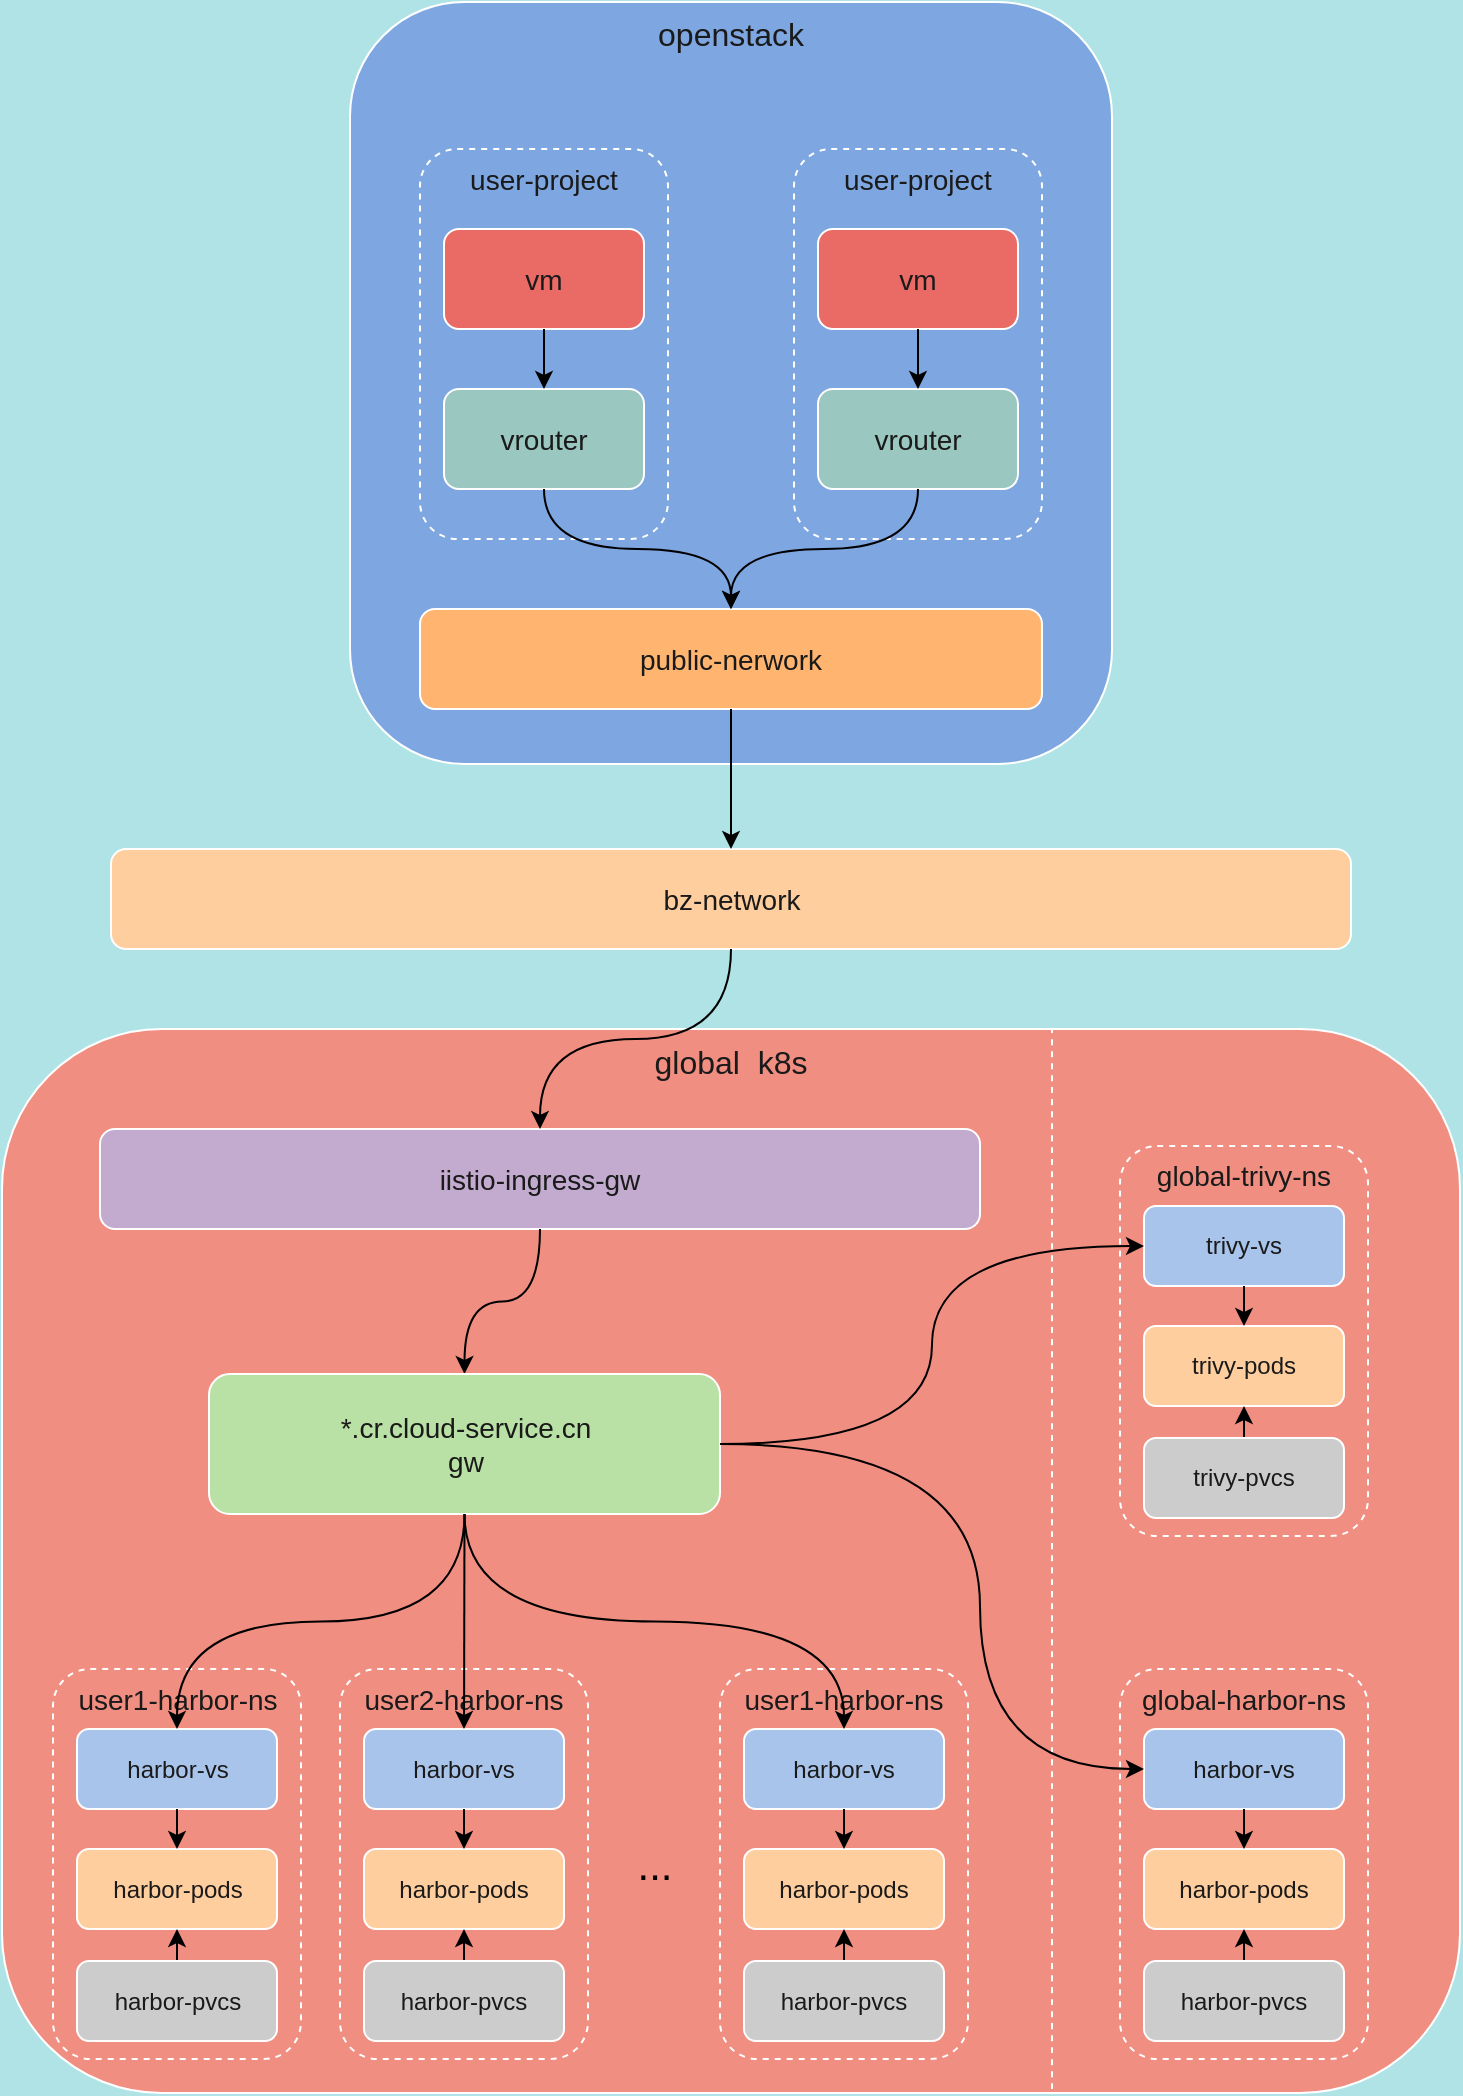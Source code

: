 <mxfile version="20.5.3" type="github">
  <diagram id="Bw5U5ilo471GasQTLUOP" name="第 1 页">
    <mxGraphModel dx="1426" dy="2053" grid="0" gridSize="10" guides="1" tooltips="1" connect="1" arrows="1" fold="1" page="0" pageScale="1" pageWidth="1169" pageHeight="827" background="#B0E3E6" math="0" shadow="0">
      <root>
        <mxCell id="0" />
        <mxCell id="1" parent="0" />
        <mxCell id="ASyyucTeVJ42tLMGHk16-120" value="" style="group" vertex="1" connectable="0" parent="1">
          <mxGeometry x="134" y="-928" width="729" height="1045.5" as="geometry" />
        </mxCell>
        <mxCell id="jF7H6Y1LhgNsABGmbEs7-26" value="global &amp;nbsp;k8s" style="rounded=1;whiteSpace=wrap;html=1;fontSize=16;verticalAlign=top;fillColor=#F08E81;strokeColor=#FFFFFF;fontColor=#1A1A1A;movable=1;resizable=1;rotatable=1;deletable=1;editable=1;connectable=1;container=0;" parent="ASyyucTeVJ42tLMGHk16-120" vertex="1">
          <mxGeometry y="513.5" width="729" height="532" as="geometry" />
        </mxCell>
        <mxCell id="jF7H6Y1LhgNsABGmbEs7-3" value="&lt;font style=&quot;font-size: 16px;&quot;&gt;openstack&lt;/font&gt;" style="whiteSpace=wrap;html=1;aspect=fixed;align=center;verticalAlign=top;rounded=1;fillColor=#7EA6E0;strokeColor=#FFFFFF;fontColor=#1A1A1A;movable=1;resizable=1;rotatable=1;deletable=1;editable=1;connectable=1;container=0;" parent="ASyyucTeVJ42tLMGHk16-120" vertex="1">
          <mxGeometry x="174" width="381" height="381" as="geometry" />
        </mxCell>
        <mxCell id="ASyyucTeVJ42tLMGHk16-22" value="..." style="text;html=1;resizable=0;autosize=1;align=center;verticalAlign=middle;points=[];fillColor=none;strokeColor=none;rounded=1;fontSize=21;horizontal=1;" vertex="1" parent="ASyyucTeVJ42tLMGHk16-120">
          <mxGeometry x="308" y="912.5" width="36" height="37" as="geometry" />
        </mxCell>
        <mxCell id="ASyyucTeVJ42tLMGHk16-31" value="" style="endArrow=none;dashed=1;html=1;rounded=1;strokeWidth=1;fontSize=8;strokeColor=#FFFFFF;curved=1;" edge="1" parent="ASyyucTeVJ42tLMGHk16-120">
          <mxGeometry width="50" height="50" relative="1" as="geometry">
            <mxPoint x="525" y="1043.5" as="sourcePoint" />
            <mxPoint x="525" y="513" as="targetPoint" />
          </mxGeometry>
        </mxCell>
        <mxCell id="ASyyucTeVJ42tLMGHk16-5" value="&lt;font style=&quot;font-size: 14px;&quot;&gt;iistio-ingress-gw&lt;/font&gt;" style="rounded=1;whiteSpace=wrap;html=1;fontSize=12;fillColor=#C3ABD0;strokeColor=#FFFFFF;fontColor=#1A1A1A;movable=1;resizable=1;rotatable=1;deletable=1;editable=1;connectable=1;container=0;" vertex="1" parent="ASyyucTeVJ42tLMGHk16-120">
          <mxGeometry x="49" y="563.5" width="440" height="50" as="geometry" />
        </mxCell>
        <mxCell id="ASyyucTeVJ42tLMGHk16-35" value="" style="group;rounded=1;" vertex="1" connectable="0" parent="ASyyucTeVJ42tLMGHk16-120">
          <mxGeometry x="25.5" y="833.5" width="124" height="195" as="geometry" />
        </mxCell>
        <mxCell id="-fVl2y54sio7S9Z7-DYn-5" value="user1-harbor-ns" style="rounded=1;whiteSpace=wrap;html=1;dashed=1;labelBackgroundColor=none;fontSize=14;verticalAlign=top;fillColor=none;strokeColor=#FFFFFF;fontColor=#1A1A1A;movable=1;resizable=1;rotatable=1;deletable=1;editable=1;connectable=1;container=0;" parent="ASyyucTeVJ42tLMGHk16-35" vertex="1">
          <mxGeometry width="124" height="195" as="geometry" />
        </mxCell>
        <mxCell id="-fVl2y54sio7S9Z7-DYn-6" value="harbor-pods" style="rounded=1;whiteSpace=wrap;html=1;fontSize=12;fillColor=#FFCE9F;strokeColor=#FFFFFF;fontColor=#1A1A1A;movable=1;resizable=1;rotatable=1;deletable=1;editable=1;connectable=1;container=0;" parent="ASyyucTeVJ42tLMGHk16-35" vertex="1">
          <mxGeometry x="12" y="90" width="100" height="40" as="geometry" />
        </mxCell>
        <mxCell id="-fVl2y54sio7S9Z7-DYn-12" style="edgeStyle=orthogonalEdgeStyle;rounded=1;orthogonalLoop=1;jettySize=auto;html=1;exitX=0.5;exitY=0;exitDx=0;exitDy=0;entryX=0.5;entryY=1;entryDx=0;entryDy=0;movable=1;resizable=1;rotatable=1;deletable=1;editable=1;connectable=1;curved=1;" parent="ASyyucTeVJ42tLMGHk16-35" source="-fVl2y54sio7S9Z7-DYn-7" target="-fVl2y54sio7S9Z7-DYn-6" edge="1">
          <mxGeometry relative="1" as="geometry" />
        </mxCell>
        <mxCell id="-fVl2y54sio7S9Z7-DYn-7" value="harbor-pvcs" style="rounded=1;whiteSpace=wrap;html=1;fontSize=12;fillColor=#CCCCCC;strokeColor=#FFFFFF;fontColor=#1A1A1A;movable=1;resizable=1;rotatable=1;deletable=1;editable=1;connectable=1;container=0;" parent="ASyyucTeVJ42tLMGHk16-35" vertex="1">
          <mxGeometry x="12" y="146" width="100" height="40" as="geometry" />
        </mxCell>
        <mxCell id="ASyyucTeVJ42tLMGHk16-33" value="harbor-vs" style="rounded=1;whiteSpace=wrap;html=1;fontSize=12;fillColor=#A9C4EB;strokeColor=#FFFFFF;fontColor=#1A1A1A;movable=1;resizable=1;rotatable=1;deletable=1;editable=1;connectable=1;container=0;" vertex="1" parent="ASyyucTeVJ42tLMGHk16-35">
          <mxGeometry x="12" y="30" width="100" height="40" as="geometry" />
        </mxCell>
        <mxCell id="ASyyucTeVJ42tLMGHk16-34" style="edgeStyle=orthogonalEdgeStyle;rounded=1;orthogonalLoop=1;jettySize=auto;html=1;exitX=0.5;exitY=1;exitDx=0;exitDy=0;entryX=0.5;entryY=0;entryDx=0;entryDy=0;strokeColor=#000000;strokeWidth=1;fontSize=8;endArrow=classic;endFill=1;curved=1;" edge="1" parent="ASyyucTeVJ42tLMGHk16-35" source="ASyyucTeVJ42tLMGHk16-33" target="-fVl2y54sio7S9Z7-DYn-6">
          <mxGeometry relative="1" as="geometry" />
        </mxCell>
        <mxCell id="ASyyucTeVJ42tLMGHk16-36" value="" style="group;rounded=1;" vertex="1" connectable="0" parent="ASyyucTeVJ42tLMGHk16-120">
          <mxGeometry x="169" y="833.5" width="124" height="195" as="geometry" />
        </mxCell>
        <mxCell id="ASyyucTeVJ42tLMGHk16-37" value="user2-harbor-ns" style="rounded=1;whiteSpace=wrap;html=1;dashed=1;labelBackgroundColor=none;fontSize=14;verticalAlign=top;fillColor=none;strokeColor=#FFFFFF;fontColor=#1A1A1A;movable=1;resizable=1;rotatable=1;deletable=1;editable=1;connectable=1;container=0;" vertex="1" parent="ASyyucTeVJ42tLMGHk16-36">
          <mxGeometry width="124" height="195" as="geometry" />
        </mxCell>
        <mxCell id="ASyyucTeVJ42tLMGHk16-38" value="harbor-pods" style="rounded=1;whiteSpace=wrap;html=1;fontSize=12;fillColor=#FFCE9F;strokeColor=#FFFFFF;fontColor=#1A1A1A;movable=1;resizable=1;rotatable=1;deletable=1;editable=1;connectable=1;container=0;" vertex="1" parent="ASyyucTeVJ42tLMGHk16-36">
          <mxGeometry x="12" y="90" width="100" height="40" as="geometry" />
        </mxCell>
        <mxCell id="ASyyucTeVJ42tLMGHk16-39" style="edgeStyle=orthogonalEdgeStyle;rounded=1;orthogonalLoop=1;jettySize=auto;html=1;exitX=0.5;exitY=0;exitDx=0;exitDy=0;entryX=0.5;entryY=1;entryDx=0;entryDy=0;movable=1;resizable=1;rotatable=1;deletable=1;editable=1;connectable=1;curved=1;" edge="1" parent="ASyyucTeVJ42tLMGHk16-36" source="ASyyucTeVJ42tLMGHk16-40" target="ASyyucTeVJ42tLMGHk16-38">
          <mxGeometry relative="1" as="geometry" />
        </mxCell>
        <mxCell id="ASyyucTeVJ42tLMGHk16-40" value="harbor-pvcs" style="rounded=1;whiteSpace=wrap;html=1;fontSize=12;fillColor=#CCCCCC;strokeColor=#FFFFFF;fontColor=#1A1A1A;movable=1;resizable=1;rotatable=1;deletable=1;editable=1;connectable=1;container=0;" vertex="1" parent="ASyyucTeVJ42tLMGHk16-36">
          <mxGeometry x="12" y="146" width="100" height="40" as="geometry" />
        </mxCell>
        <mxCell id="ASyyucTeVJ42tLMGHk16-41" value="harbor-vs" style="rounded=1;whiteSpace=wrap;html=1;fontSize=12;fillColor=#A9C4EB;strokeColor=#FFFFFF;fontColor=#1A1A1A;movable=1;resizable=1;rotatable=1;deletable=1;editable=1;connectable=1;container=0;" vertex="1" parent="ASyyucTeVJ42tLMGHk16-36">
          <mxGeometry x="12" y="30" width="100" height="40" as="geometry" />
        </mxCell>
        <mxCell id="ASyyucTeVJ42tLMGHk16-42" style="edgeStyle=orthogonalEdgeStyle;rounded=1;orthogonalLoop=1;jettySize=auto;html=1;exitX=0.5;exitY=1;exitDx=0;exitDy=0;entryX=0.5;entryY=0;entryDx=0;entryDy=0;strokeColor=#000000;strokeWidth=1;fontSize=8;endArrow=classic;endFill=1;curved=1;" edge="1" parent="ASyyucTeVJ42tLMGHk16-36" source="ASyyucTeVJ42tLMGHk16-41" target="ASyyucTeVJ42tLMGHk16-38">
          <mxGeometry relative="1" as="geometry" />
        </mxCell>
        <mxCell id="ASyyucTeVJ42tLMGHk16-43" value="" style="group;rounded=1;" vertex="1" connectable="0" parent="ASyyucTeVJ42tLMGHk16-120">
          <mxGeometry x="359" y="833.5" width="124" height="195" as="geometry" />
        </mxCell>
        <mxCell id="ASyyucTeVJ42tLMGHk16-44" value="user1-harbor-ns" style="rounded=1;whiteSpace=wrap;html=1;dashed=1;labelBackgroundColor=none;fontSize=14;verticalAlign=top;fillColor=none;strokeColor=#FFFFFF;fontColor=#1A1A1A;movable=1;resizable=1;rotatable=1;deletable=1;editable=1;connectable=1;container=0;" vertex="1" parent="ASyyucTeVJ42tLMGHk16-43">
          <mxGeometry width="124" height="195" as="geometry" />
        </mxCell>
        <mxCell id="ASyyucTeVJ42tLMGHk16-45" value="harbor-pods" style="rounded=1;whiteSpace=wrap;html=1;fontSize=12;fillColor=#FFCE9F;strokeColor=#FFFFFF;fontColor=#1A1A1A;movable=1;resizable=1;rotatable=1;deletable=1;editable=1;connectable=1;container=0;" vertex="1" parent="ASyyucTeVJ42tLMGHk16-43">
          <mxGeometry x="12" y="90" width="100" height="40" as="geometry" />
        </mxCell>
        <mxCell id="ASyyucTeVJ42tLMGHk16-46" style="edgeStyle=orthogonalEdgeStyle;rounded=1;orthogonalLoop=1;jettySize=auto;html=1;exitX=0.5;exitY=0;exitDx=0;exitDy=0;entryX=0.5;entryY=1;entryDx=0;entryDy=0;movable=1;resizable=1;rotatable=1;deletable=1;editable=1;connectable=1;curved=1;" edge="1" parent="ASyyucTeVJ42tLMGHk16-43" source="ASyyucTeVJ42tLMGHk16-47" target="ASyyucTeVJ42tLMGHk16-45">
          <mxGeometry relative="1" as="geometry" />
        </mxCell>
        <mxCell id="ASyyucTeVJ42tLMGHk16-47" value="harbor-pvcs" style="rounded=1;whiteSpace=wrap;html=1;fontSize=12;fillColor=#CCCCCC;strokeColor=#FFFFFF;fontColor=#1A1A1A;movable=1;resizable=1;rotatable=1;deletable=1;editable=1;connectable=1;container=0;" vertex="1" parent="ASyyucTeVJ42tLMGHk16-43">
          <mxGeometry x="12" y="146" width="100" height="40" as="geometry" />
        </mxCell>
        <mxCell id="ASyyucTeVJ42tLMGHk16-48" value="harbor-vs" style="rounded=1;whiteSpace=wrap;html=1;fontSize=12;fillColor=#A9C4EB;strokeColor=#FFFFFF;fontColor=#1A1A1A;movable=1;resizable=1;rotatable=1;deletable=1;editable=1;connectable=1;container=0;" vertex="1" parent="ASyyucTeVJ42tLMGHk16-43">
          <mxGeometry x="12" y="30" width="100" height="40" as="geometry" />
        </mxCell>
        <mxCell id="ASyyucTeVJ42tLMGHk16-49" style="edgeStyle=orthogonalEdgeStyle;rounded=1;orthogonalLoop=1;jettySize=auto;html=1;exitX=0.5;exitY=1;exitDx=0;exitDy=0;entryX=0.5;entryY=0;entryDx=0;entryDy=0;strokeColor=#000000;strokeWidth=1;fontSize=8;endArrow=classic;endFill=1;curved=1;" edge="1" parent="ASyyucTeVJ42tLMGHk16-43" source="ASyyucTeVJ42tLMGHk16-48" target="ASyyucTeVJ42tLMGHk16-45">
          <mxGeometry relative="1" as="geometry" />
        </mxCell>
        <mxCell id="ASyyucTeVJ42tLMGHk16-50" value="" style="group;rounded=1;" vertex="1" connectable="0" parent="ASyyucTeVJ42tLMGHk16-120">
          <mxGeometry x="559" y="833.5" width="124" height="195" as="geometry" />
        </mxCell>
        <mxCell id="ASyyucTeVJ42tLMGHk16-51" value="global-harbor-ns" style="rounded=1;whiteSpace=wrap;html=1;dashed=1;labelBackgroundColor=none;fontSize=14;verticalAlign=top;fillColor=none;strokeColor=#FFFFFF;fontColor=#1A1A1A;movable=1;resizable=1;rotatable=1;deletable=1;editable=1;connectable=1;container=0;" vertex="1" parent="ASyyucTeVJ42tLMGHk16-50">
          <mxGeometry width="124" height="195" as="geometry" />
        </mxCell>
        <mxCell id="ASyyucTeVJ42tLMGHk16-52" value="harbor-pods" style="rounded=1;whiteSpace=wrap;html=1;fontSize=12;fillColor=#FFCE9F;strokeColor=#FFFFFF;fontColor=#1A1A1A;movable=1;resizable=1;rotatable=1;deletable=1;editable=1;connectable=1;container=0;" vertex="1" parent="ASyyucTeVJ42tLMGHk16-50">
          <mxGeometry x="12" y="90" width="100" height="40" as="geometry" />
        </mxCell>
        <mxCell id="ASyyucTeVJ42tLMGHk16-53" style="edgeStyle=orthogonalEdgeStyle;rounded=1;orthogonalLoop=1;jettySize=auto;html=1;exitX=0.5;exitY=0;exitDx=0;exitDy=0;entryX=0.5;entryY=1;entryDx=0;entryDy=0;movable=1;resizable=1;rotatable=1;deletable=1;editable=1;connectable=1;curved=1;" edge="1" parent="ASyyucTeVJ42tLMGHk16-50" source="ASyyucTeVJ42tLMGHk16-54" target="ASyyucTeVJ42tLMGHk16-52">
          <mxGeometry relative="1" as="geometry" />
        </mxCell>
        <mxCell id="ASyyucTeVJ42tLMGHk16-54" value="harbor-pvcs" style="rounded=1;whiteSpace=wrap;html=1;fontSize=12;fillColor=#CCCCCC;strokeColor=#FFFFFF;fontColor=#1A1A1A;movable=1;resizable=1;rotatable=1;deletable=1;editable=1;connectable=1;container=0;" vertex="1" parent="ASyyucTeVJ42tLMGHk16-50">
          <mxGeometry x="12" y="146" width="100" height="40" as="geometry" />
        </mxCell>
        <mxCell id="ASyyucTeVJ42tLMGHk16-55" value="harbor-vs" style="rounded=1;whiteSpace=wrap;html=1;fontSize=12;fillColor=#A9C4EB;strokeColor=#FFFFFF;fontColor=#1A1A1A;movable=1;resizable=1;rotatable=1;deletable=1;editable=1;connectable=1;container=0;" vertex="1" parent="ASyyucTeVJ42tLMGHk16-50">
          <mxGeometry x="12" y="30" width="100" height="40" as="geometry" />
        </mxCell>
        <mxCell id="ASyyucTeVJ42tLMGHk16-56" style="edgeStyle=orthogonalEdgeStyle;rounded=1;orthogonalLoop=1;jettySize=auto;html=1;exitX=0.5;exitY=1;exitDx=0;exitDy=0;entryX=0.5;entryY=0;entryDx=0;entryDy=0;strokeColor=#000000;strokeWidth=1;fontSize=8;endArrow=classic;endFill=1;curved=1;" edge="1" parent="ASyyucTeVJ42tLMGHk16-50" source="ASyyucTeVJ42tLMGHk16-55" target="ASyyucTeVJ42tLMGHk16-52">
          <mxGeometry relative="1" as="geometry" />
        </mxCell>
        <mxCell id="ASyyucTeVJ42tLMGHk16-75" style="edgeStyle=orthogonalEdgeStyle;rounded=1;orthogonalLoop=1;jettySize=auto;html=1;exitX=0.5;exitY=1;exitDx=0;exitDy=0;entryX=0.5;entryY=0;entryDx=0;entryDy=0;strokeColor=#000000;strokeWidth=1;fontSize=14;endArrow=classic;endFill=1;curved=1;" edge="1" parent="ASyyucTeVJ42tLMGHk16-120" source="ASyyucTeVJ42tLMGHk16-5" target="ASyyucTeVJ42tLMGHk16-65">
          <mxGeometry relative="1" as="geometry" />
        </mxCell>
        <mxCell id="ASyyucTeVJ42tLMGHk16-65" value="*.cr.cloud-service.cn&lt;br style=&quot;font-size: 14px;&quot;&gt;gw" style="rounded=1;whiteSpace=wrap;html=1;fontSize=14;fillColor=#B9E0A5;strokeColor=#FFFFFF;fontColor=#1A1A1A;movable=1;resizable=1;rotatable=1;deletable=1;editable=1;connectable=1;container=0;" vertex="1" parent="ASyyucTeVJ42tLMGHk16-120">
          <mxGeometry x="103.5" y="686" width="255.5" height="70" as="geometry" />
        </mxCell>
        <mxCell id="ASyyucTeVJ42tLMGHk16-86" value="&lt;span style=&quot;font-size: 14px;&quot;&gt;bz-network&lt;/span&gt;" style="rounded=1;whiteSpace=wrap;html=1;fontSize=12;fillColor=#FFCE9F;strokeColor=#FFFFFF;fontColor=#1A1A1A;movable=1;resizable=1;rotatable=1;deletable=1;editable=1;connectable=1;container=0;" vertex="1" parent="ASyyucTeVJ42tLMGHk16-120">
          <mxGeometry x="54.5" y="423.5" width="620" height="50" as="geometry" />
        </mxCell>
        <mxCell id="ASyyucTeVJ42tLMGHk16-99" value="public-nerwork" style="rounded=1;whiteSpace=wrap;html=1;fontSize=14;fillColor=#FFB570;strokeColor=#FFFFFF;fontColor=#1A1A1A;movable=1;resizable=1;rotatable=1;deletable=1;editable=1;connectable=1;container=0;" vertex="1" parent="ASyyucTeVJ42tLMGHk16-120">
          <mxGeometry x="209" y="303.5" width="311" height="50" as="geometry" />
        </mxCell>
        <mxCell id="ASyyucTeVJ42tLMGHk16-101" value="" style="group" vertex="1" connectable="0" parent="ASyyucTeVJ42tLMGHk16-120">
          <mxGeometry x="209" y="73.5" width="124" height="195" as="geometry" />
        </mxCell>
        <mxCell id="ASyyucTeVJ42tLMGHk16-96" value="user-project" style="rounded=1;whiteSpace=wrap;html=1;dashed=1;labelBackgroundColor=none;fontSize=14;verticalAlign=top;fillColor=none;strokeColor=#FFFFFF;fontColor=#1A1A1A;movable=1;resizable=1;rotatable=1;deletable=1;editable=1;connectable=1;container=0;" vertex="1" parent="ASyyucTeVJ42tLMGHk16-101">
          <mxGeometry width="124" height="195" as="geometry" />
        </mxCell>
        <mxCell id="jF7H6Y1LhgNsABGmbEs7-22" value="vrouter" style="rounded=1;whiteSpace=wrap;html=1;fontSize=14;fillColor=#9AC7BF;strokeColor=#FFFFFF;fontColor=#1A1A1A;movable=1;resizable=1;rotatable=1;deletable=1;editable=1;connectable=1;container=0;" parent="ASyyucTeVJ42tLMGHk16-101" vertex="1">
          <mxGeometry x="12" y="120" width="100" height="50" as="geometry" />
        </mxCell>
        <mxCell id="ASyyucTeVJ42tLMGHk16-97" value="vm" style="rounded=1;whiteSpace=wrap;html=1;fontSize=14;fillColor=#EA6B66;strokeColor=#FFFFFF;fontColor=#1A1A1A;movable=1;resizable=1;rotatable=1;deletable=1;editable=1;connectable=1;container=0;" vertex="1" parent="ASyyucTeVJ42tLMGHk16-101">
          <mxGeometry x="12" y="40" width="100" height="50" as="geometry" />
        </mxCell>
        <mxCell id="ASyyucTeVJ42tLMGHk16-98" style="edgeStyle=orthogonalEdgeStyle;curved=1;rounded=0;orthogonalLoop=1;jettySize=auto;html=1;exitX=0.5;exitY=1;exitDx=0;exitDy=0;entryX=0.5;entryY=0;entryDx=0;entryDy=0;fontSize=14;" edge="1" parent="ASyyucTeVJ42tLMGHk16-101" source="ASyyucTeVJ42tLMGHk16-97" target="jF7H6Y1LhgNsABGmbEs7-22">
          <mxGeometry relative="1" as="geometry" />
        </mxCell>
        <mxCell id="ASyyucTeVJ42tLMGHk16-102" value="" style="group" vertex="1" connectable="0" parent="ASyyucTeVJ42tLMGHk16-120">
          <mxGeometry x="396" y="73.5" width="124" height="195" as="geometry" />
        </mxCell>
        <mxCell id="ASyyucTeVJ42tLMGHk16-103" value="user-project" style="rounded=1;whiteSpace=wrap;html=1;dashed=1;labelBackgroundColor=none;fontSize=14;verticalAlign=top;fillColor=none;strokeColor=#FFFFFF;fontColor=#1A1A1A;movable=1;resizable=1;rotatable=1;deletable=1;editable=1;connectable=1;container=0;" vertex="1" parent="ASyyucTeVJ42tLMGHk16-102">
          <mxGeometry width="124" height="195" as="geometry" />
        </mxCell>
        <mxCell id="ASyyucTeVJ42tLMGHk16-104" value="vrouter" style="rounded=1;whiteSpace=wrap;html=1;fontSize=14;fillColor=#9AC7BF;strokeColor=#FFFFFF;fontColor=#1A1A1A;movable=1;resizable=1;rotatable=1;deletable=1;editable=1;connectable=1;container=0;" vertex="1" parent="ASyyucTeVJ42tLMGHk16-102">
          <mxGeometry x="12" y="120" width="100" height="50" as="geometry" />
        </mxCell>
        <mxCell id="ASyyucTeVJ42tLMGHk16-105" value="vm" style="rounded=1;whiteSpace=wrap;html=1;fontSize=14;fillColor=#EA6B66;strokeColor=#FFFFFF;fontColor=#1A1A1A;movable=1;resizable=1;rotatable=1;deletable=1;editable=1;connectable=1;container=0;" vertex="1" parent="ASyyucTeVJ42tLMGHk16-102">
          <mxGeometry x="12" y="40" width="100" height="50" as="geometry" />
        </mxCell>
        <mxCell id="ASyyucTeVJ42tLMGHk16-106" style="edgeStyle=orthogonalEdgeStyle;curved=1;rounded=0;orthogonalLoop=1;jettySize=auto;html=1;exitX=0.5;exitY=1;exitDx=0;exitDy=0;entryX=0.5;entryY=0;entryDx=0;entryDy=0;fontSize=14;" edge="1" parent="ASyyucTeVJ42tLMGHk16-102" source="ASyyucTeVJ42tLMGHk16-105" target="ASyyucTeVJ42tLMGHk16-104">
          <mxGeometry relative="1" as="geometry" />
        </mxCell>
        <mxCell id="ASyyucTeVJ42tLMGHk16-110" value="" style="group" vertex="1" connectable="0" parent="ASyyucTeVJ42tLMGHk16-120">
          <mxGeometry x="559" y="572" width="124" height="195" as="geometry" />
        </mxCell>
        <mxCell id="ASyyucTeVJ42tLMGHk16-58" value="global-trivy-ns" style="rounded=1;whiteSpace=wrap;html=1;dashed=1;labelBackgroundColor=none;fontSize=14;verticalAlign=top;fillColor=none;strokeColor=#FFFFFF;fontColor=#1A1A1A;movable=1;resizable=1;rotatable=1;deletable=1;editable=1;connectable=1;container=0;" vertex="1" parent="ASyyucTeVJ42tLMGHk16-110">
          <mxGeometry width="124" height="195" as="geometry" />
        </mxCell>
        <mxCell id="ASyyucTeVJ42tLMGHk16-59" value="trivy-pods" style="rounded=1;whiteSpace=wrap;html=1;fontSize=12;fillColor=#FFCE9F;strokeColor=#FFFFFF;fontColor=#1A1A1A;movable=1;resizable=1;rotatable=1;deletable=1;editable=1;connectable=1;container=0;" vertex="1" parent="ASyyucTeVJ42tLMGHk16-110">
          <mxGeometry x="12" y="90" width="100" height="40" as="geometry" />
        </mxCell>
        <mxCell id="ASyyucTeVJ42tLMGHk16-60" style="edgeStyle=orthogonalEdgeStyle;rounded=1;orthogonalLoop=1;jettySize=auto;html=1;exitX=0.5;exitY=0;exitDx=0;exitDy=0;entryX=0.5;entryY=1;entryDx=0;entryDy=0;movable=1;resizable=1;rotatable=1;deletable=1;editable=1;connectable=1;curved=1;" edge="1" parent="ASyyucTeVJ42tLMGHk16-110" source="ASyyucTeVJ42tLMGHk16-61" target="ASyyucTeVJ42tLMGHk16-59">
          <mxGeometry relative="1" as="geometry" />
        </mxCell>
        <mxCell id="ASyyucTeVJ42tLMGHk16-61" value="trivy-pvcs" style="rounded=1;whiteSpace=wrap;html=1;fontSize=12;fillColor=#CCCCCC;strokeColor=#FFFFFF;fontColor=#1A1A1A;movable=1;resizable=1;rotatable=1;deletable=1;editable=1;connectable=1;container=0;" vertex="1" parent="ASyyucTeVJ42tLMGHk16-110">
          <mxGeometry x="12" y="146" width="100" height="40" as="geometry" />
        </mxCell>
        <mxCell id="ASyyucTeVJ42tLMGHk16-62" value="trivy-vs" style="rounded=1;whiteSpace=wrap;html=1;fontSize=12;fillColor=#A9C4EB;strokeColor=#FFFFFF;fontColor=#1A1A1A;movable=1;resizable=1;rotatable=1;deletable=1;editable=1;connectable=1;container=0;" vertex="1" parent="ASyyucTeVJ42tLMGHk16-110">
          <mxGeometry x="12" y="30" width="100" height="40" as="geometry" />
        </mxCell>
        <mxCell id="ASyyucTeVJ42tLMGHk16-63" style="edgeStyle=orthogonalEdgeStyle;rounded=1;orthogonalLoop=1;jettySize=auto;html=1;exitX=0.5;exitY=1;exitDx=0;exitDy=0;entryX=0.5;entryY=0;entryDx=0;entryDy=0;strokeColor=#000000;strokeWidth=1;fontSize=8;endArrow=classic;endFill=1;curved=1;" edge="1" parent="ASyyucTeVJ42tLMGHk16-110" source="ASyyucTeVJ42tLMGHk16-62" target="ASyyucTeVJ42tLMGHk16-59">
          <mxGeometry relative="1" as="geometry" />
        </mxCell>
        <mxCell id="ASyyucTeVJ42tLMGHk16-87" style="edgeStyle=orthogonalEdgeStyle;rounded=0;orthogonalLoop=1;jettySize=auto;html=1;exitX=0.5;exitY=1;exitDx=0;exitDy=0;entryX=0.5;entryY=0;entryDx=0;entryDy=0;curved=1;" edge="1" parent="ASyyucTeVJ42tLMGHk16-120" source="ASyyucTeVJ42tLMGHk16-86" target="ASyyucTeVJ42tLMGHk16-5">
          <mxGeometry relative="1" as="geometry" />
        </mxCell>
        <mxCell id="ASyyucTeVJ42tLMGHk16-100" style="edgeStyle=orthogonalEdgeStyle;curved=1;rounded=0;orthogonalLoop=1;jettySize=auto;html=1;exitX=0.5;exitY=1;exitDx=0;exitDy=0;entryX=0.5;entryY=0;entryDx=0;entryDy=0;fontSize=14;" edge="1" parent="ASyyucTeVJ42tLMGHk16-120" source="ASyyucTeVJ42tLMGHk16-99" target="ASyyucTeVJ42tLMGHk16-86">
          <mxGeometry relative="1" as="geometry" />
        </mxCell>
        <mxCell id="ASyyucTeVJ42tLMGHk16-107" style="edgeStyle=orthogonalEdgeStyle;curved=1;rounded=0;orthogonalLoop=1;jettySize=auto;html=1;exitX=0.5;exitY=1;exitDx=0;exitDy=0;entryX=0.5;entryY=0;entryDx=0;entryDy=0;fontSize=14;" edge="1" parent="ASyyucTeVJ42tLMGHk16-120" source="jF7H6Y1LhgNsABGmbEs7-22" target="ASyyucTeVJ42tLMGHk16-99">
          <mxGeometry relative="1" as="geometry" />
        </mxCell>
        <mxCell id="ASyyucTeVJ42tLMGHk16-109" style="edgeStyle=orthogonalEdgeStyle;curved=1;rounded=0;orthogonalLoop=1;jettySize=auto;html=1;exitX=0.5;exitY=1;exitDx=0;exitDy=0;entryX=0.5;entryY=0;entryDx=0;entryDy=0;fontSize=14;" edge="1" parent="ASyyucTeVJ42tLMGHk16-120" source="ASyyucTeVJ42tLMGHk16-104" target="ASyyucTeVJ42tLMGHk16-99">
          <mxGeometry relative="1" as="geometry" />
        </mxCell>
        <mxCell id="ASyyucTeVJ42tLMGHk16-116" style="edgeStyle=orthogonalEdgeStyle;curved=1;rounded=0;orthogonalLoop=1;jettySize=auto;html=1;exitX=0.5;exitY=1;exitDx=0;exitDy=0;entryX=0.5;entryY=0;entryDx=0;entryDy=0;fontSize=14;" edge="1" parent="ASyyucTeVJ42tLMGHk16-120" source="ASyyucTeVJ42tLMGHk16-65" target="ASyyucTeVJ42tLMGHk16-33">
          <mxGeometry relative="1" as="geometry" />
        </mxCell>
        <mxCell id="ASyyucTeVJ42tLMGHk16-114" style="edgeStyle=orthogonalEdgeStyle;curved=1;rounded=0;orthogonalLoop=1;jettySize=auto;html=1;exitX=0.5;exitY=1;exitDx=0;exitDy=0;entryX=0.5;entryY=0;entryDx=0;entryDy=0;fontSize=14;" edge="1" parent="ASyyucTeVJ42tLMGHk16-120" source="ASyyucTeVJ42tLMGHk16-65" target="ASyyucTeVJ42tLMGHk16-48">
          <mxGeometry relative="1" as="geometry" />
        </mxCell>
        <mxCell id="ASyyucTeVJ42tLMGHk16-115" style="edgeStyle=orthogonalEdgeStyle;curved=1;rounded=0;orthogonalLoop=1;jettySize=auto;html=1;exitX=0.5;exitY=1;exitDx=0;exitDy=0;entryX=0.5;entryY=0;entryDx=0;entryDy=0;fontSize=14;" edge="1" parent="ASyyucTeVJ42tLMGHk16-120" source="ASyyucTeVJ42tLMGHk16-65" target="ASyyucTeVJ42tLMGHk16-41">
          <mxGeometry relative="1" as="geometry" />
        </mxCell>
        <mxCell id="ASyyucTeVJ42tLMGHk16-112" style="edgeStyle=orthogonalEdgeStyle;curved=1;rounded=0;orthogonalLoop=1;jettySize=auto;html=1;exitX=1;exitY=0.5;exitDx=0;exitDy=0;entryX=0;entryY=0.5;entryDx=0;entryDy=0;fontSize=14;" edge="1" parent="ASyyucTeVJ42tLMGHk16-120" source="ASyyucTeVJ42tLMGHk16-65" target="ASyyucTeVJ42tLMGHk16-55">
          <mxGeometry relative="1" as="geometry">
            <Array as="points">
              <mxPoint x="489" y="721.5" />
              <mxPoint x="489" y="883.5" />
            </Array>
          </mxGeometry>
        </mxCell>
        <mxCell id="ASyyucTeVJ42tLMGHk16-118" style="edgeStyle=orthogonalEdgeStyle;curved=1;rounded=0;orthogonalLoop=1;jettySize=auto;html=1;exitX=1;exitY=0.5;exitDx=0;exitDy=0;entryX=0;entryY=0.5;entryDx=0;entryDy=0;fontSize=14;" edge="1" parent="ASyyucTeVJ42tLMGHk16-120" source="ASyyucTeVJ42tLMGHk16-65" target="ASyyucTeVJ42tLMGHk16-62">
          <mxGeometry relative="1" as="geometry" />
        </mxCell>
      </root>
    </mxGraphModel>
  </diagram>
</mxfile>
